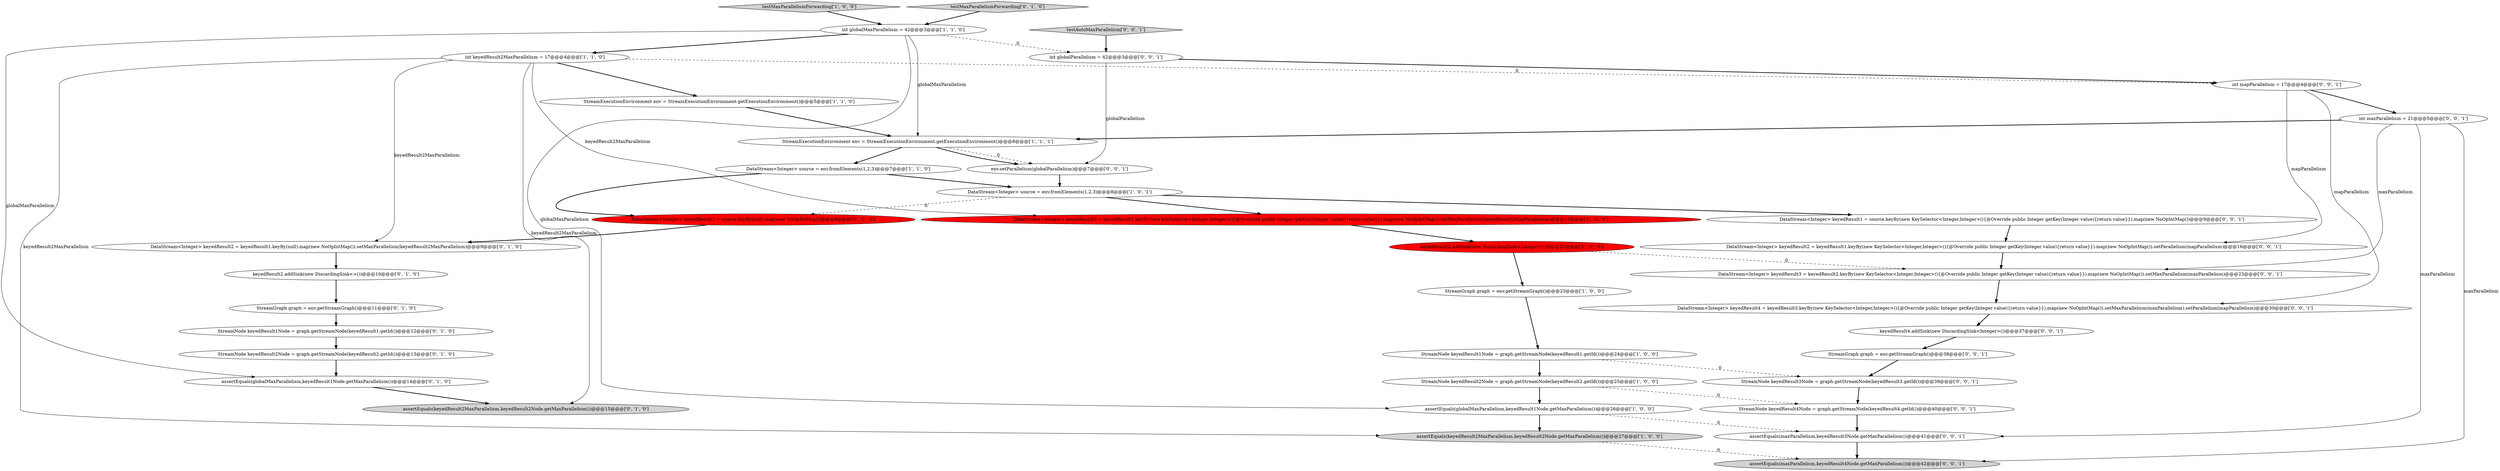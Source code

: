 digraph {
5 [style = filled, label = "StreamExecutionEnvironment env = StreamExecutionEnvironment.getExecutionEnvironment()@@@6@@@['1', '1', '1']", fillcolor = white, shape = ellipse image = "AAA0AAABBB1BBB"];
34 [style = filled, label = "DataStream<Integer> keyedResult1 = source.keyBy(new KeySelector<Integer,Integer>(){@Override public Integer getKey(Integer value){return value}}).map(new NoOpIntMap())@@@9@@@['0', '0', '1']", fillcolor = white, shape = ellipse image = "AAA0AAABBB3BBB"];
1 [style = filled, label = "int keyedResult2MaxParallelism = 17@@@4@@@['1', '1', '0']", fillcolor = white, shape = ellipse image = "AAA0AAABBB1BBB"];
19 [style = filled, label = "assertEquals(keyedResult2MaxParallelism,keyedResult2Node.getMaxParallelism())@@@15@@@['0', '1', '0']", fillcolor = lightgray, shape = ellipse image = "AAA0AAABBB2BBB"];
23 [style = filled, label = "DataStream<Integer> keyedResult4 = keyedResult3.keyBy(new KeySelector<Integer,Integer>(){@Override public Integer getKey(Integer value){return value}}).map(new NoOpIntMap()).setMaxParallelism(maxParallelism).setParallelism(mapParallelism)@@@30@@@['0', '0', '1']", fillcolor = white, shape = ellipse image = "AAA0AAABBB3BBB"];
12 [style = filled, label = "assertEquals(keyedResult2MaxParallelism,keyedResult2Node.getMaxParallelism())@@@27@@@['1', '0', '0']", fillcolor = lightgray, shape = ellipse image = "AAA0AAABBB1BBB"];
14 [style = filled, label = "assertEquals(globalMaxParallelism,keyedResult1Node.getMaxParallelism())@@@14@@@['0', '1', '0']", fillcolor = white, shape = ellipse image = "AAA0AAABBB2BBB"];
6 [style = filled, label = "keyedResult2.addSink(new DiscardingSink<Integer>())@@@22@@@['1', '0', '0']", fillcolor = red, shape = ellipse image = "AAA1AAABBB1BBB"];
11 [style = filled, label = "DataStream<Integer> source = env.fromElements(1,2,3)@@@8@@@['1', '0', '1']", fillcolor = white, shape = ellipse image = "AAA0AAABBB1BBB"];
33 [style = filled, label = "StreamNode keyedResult4Node = graph.getStreamNode(keyedResult4.getId())@@@40@@@['0', '0', '1']", fillcolor = white, shape = ellipse image = "AAA0AAABBB3BBB"];
22 [style = filled, label = "DataStream<Integer> keyedResult2 = keyedResult1.keyBy(null).map(new NoOpIntMap()).setMaxParallelism(keyedResult2MaxParallelism)@@@9@@@['0', '1', '0']", fillcolor = white, shape = ellipse image = "AAA0AAABBB2BBB"];
8 [style = filled, label = "DataStream<Integer> source = env.fromElements(1,2,3)@@@7@@@['1', '1', '0']", fillcolor = white, shape = ellipse image = "AAA0AAABBB1BBB"];
36 [style = filled, label = "assertEquals(maxParallelism,keyedResult4Node.getMaxParallelism())@@@42@@@['0', '0', '1']", fillcolor = lightgray, shape = ellipse image = "AAA0AAABBB3BBB"];
27 [style = filled, label = "StreamNode keyedResult3Node = graph.getStreamNode(keyedResult3.getId())@@@39@@@['0', '0', '1']", fillcolor = white, shape = ellipse image = "AAA0AAABBB3BBB"];
37 [style = filled, label = "DataStream<Integer> keyedResult2 = keyedResult1.keyBy(new KeySelector<Integer,Integer>(){@Override public Integer getKey(Integer value){return value}}).map(new NoOpIntMap()).setParallelism(mapParallelism)@@@16@@@['0', '0', '1']", fillcolor = white, shape = ellipse image = "AAA0AAABBB3BBB"];
17 [style = filled, label = "StreamNode keyedResult1Node = graph.getStreamNode(keyedResult1.getId())@@@12@@@['0', '1', '0']", fillcolor = white, shape = ellipse image = "AAA0AAABBB2BBB"];
21 [style = filled, label = "StreamGraph graph = env.getStreamGraph()@@@11@@@['0', '1', '0']", fillcolor = white, shape = ellipse image = "AAA0AAABBB2BBB"];
26 [style = filled, label = "StreamGraph graph = env.getStreamGraph()@@@38@@@['0', '0', '1']", fillcolor = white, shape = ellipse image = "AAA0AAABBB3BBB"];
30 [style = filled, label = "int globalParallelism = 42@@@3@@@['0', '0', '1']", fillcolor = white, shape = ellipse image = "AAA0AAABBB3BBB"];
24 [style = filled, label = "env.setParallelism(globalParallelism)@@@7@@@['0', '0', '1']", fillcolor = white, shape = ellipse image = "AAA0AAABBB3BBB"];
0 [style = filled, label = "StreamGraph graph = env.getStreamGraph()@@@23@@@['1', '0', '0']", fillcolor = white, shape = ellipse image = "AAA0AAABBB1BBB"];
32 [style = filled, label = "testAutoMaxParallelism['0', '0', '1']", fillcolor = lightgray, shape = diamond image = "AAA0AAABBB3BBB"];
35 [style = filled, label = "keyedResult4.addSink(new DiscardingSink<Integer>())@@@37@@@['0', '0', '1']", fillcolor = white, shape = ellipse image = "AAA0AAABBB3BBB"];
18 [style = filled, label = "DataStream<Integer> keyedResult1 = source.keyBy(null).map(new NoOpIntMap())@@@8@@@['0', '1', '0']", fillcolor = red, shape = ellipse image = "AAA1AAABBB2BBB"];
31 [style = filled, label = "int mapParallelism = 17@@@4@@@['0', '0', '1']", fillcolor = white, shape = ellipse image = "AAA0AAABBB3BBB"];
7 [style = filled, label = "StreamExecutionEnvironment env = StreamExecutionEnvironment.getExecutionEnvironment()@@@5@@@['1', '1', '0']", fillcolor = white, shape = ellipse image = "AAA0AAABBB1BBB"];
2 [style = filled, label = "StreamNode keyedResult1Node = graph.getStreamNode(keyedResult1.getId())@@@24@@@['1', '0', '0']", fillcolor = white, shape = ellipse image = "AAA0AAABBB1BBB"];
3 [style = filled, label = "testMaxParallelismForwarding['1', '0', '0']", fillcolor = lightgray, shape = diamond image = "AAA0AAABBB1BBB"];
25 [style = filled, label = "assertEquals(maxParallelism,keyedResult3Node.getMaxParallelism())@@@41@@@['0', '0', '1']", fillcolor = white, shape = ellipse image = "AAA0AAABBB3BBB"];
16 [style = filled, label = "testMaxParallelismForwarding['0', '1', '0']", fillcolor = lightgray, shape = diamond image = "AAA0AAABBB2BBB"];
29 [style = filled, label = "DataStream<Integer> keyedResult3 = keyedResult2.keyBy(new KeySelector<Integer,Integer>(){@Override public Integer getKey(Integer value){return value}}).map(new NoOpIntMap()).setMaxParallelism(maxParallelism)@@@23@@@['0', '0', '1']", fillcolor = white, shape = ellipse image = "AAA0AAABBB3BBB"];
10 [style = filled, label = "DataStream<Integer> keyedResult2 = keyedResult1.keyBy(new KeySelector<Integer,Integer>(){@Override public Integer getKey(Integer value){return value}}).map(new NoOpIntMap()).setMaxParallelism(keyedResult2MaxParallelism)@@@15@@@['1', '0', '0']", fillcolor = red, shape = ellipse image = "AAA1AAABBB1BBB"];
28 [style = filled, label = "int maxParallelism = 21@@@5@@@['0', '0', '1']", fillcolor = white, shape = ellipse image = "AAA0AAABBB3BBB"];
20 [style = filled, label = "keyedResult2.addSink(new DiscardingSink<>())@@@10@@@['0', '1', '0']", fillcolor = white, shape = ellipse image = "AAA0AAABBB2BBB"];
15 [style = filled, label = "StreamNode keyedResult2Node = graph.getStreamNode(keyedResult2.getId())@@@13@@@['0', '1', '0']", fillcolor = white, shape = ellipse image = "AAA0AAABBB2BBB"];
13 [style = filled, label = "StreamNode keyedResult2Node = graph.getStreamNode(keyedResult2.getId())@@@25@@@['1', '0', '0']", fillcolor = white, shape = ellipse image = "AAA0AAABBB1BBB"];
4 [style = filled, label = "assertEquals(globalMaxParallelism,keyedResult1Node.getMaxParallelism())@@@26@@@['1', '0', '0']", fillcolor = white, shape = ellipse image = "AAA0AAABBB1BBB"];
9 [style = filled, label = "int globalMaxParallelism = 42@@@3@@@['1', '1', '0']", fillcolor = white, shape = ellipse image = "AAA0AAABBB1BBB"];
5->8 [style = bold, label=""];
1->19 [style = solid, label="keyedResult2MaxParallelism"];
28->5 [style = bold, label=""];
15->14 [style = bold, label=""];
28->25 [style = solid, label="maxParallelism"];
8->18 [style = bold, label=""];
25->36 [style = bold, label=""];
1->31 [style = dashed, label="0"];
0->2 [style = bold, label=""];
5->24 [style = dashed, label="0"];
2->27 [style = dashed, label="0"];
37->29 [style = bold, label=""];
31->37 [style = solid, label="mapParallelism"];
31->23 [style = solid, label="mapParallelism"];
14->19 [style = bold, label=""];
9->5 [style = solid, label="globalMaxParallelism"];
6->0 [style = bold, label=""];
1->22 [style = solid, label="keyedResult2MaxParallelism"];
28->36 [style = solid, label="maxParallelism"];
29->23 [style = bold, label=""];
30->24 [style = solid, label="globalParallelism"];
28->29 [style = solid, label="maxParallelism"];
32->30 [style = bold, label=""];
1->12 [style = solid, label="keyedResult2MaxParallelism"];
1->7 [style = bold, label=""];
10->6 [style = bold, label=""];
1->10 [style = solid, label="keyedResult2MaxParallelism"];
2->13 [style = bold, label=""];
20->21 [style = bold, label=""];
23->35 [style = bold, label=""];
3->9 [style = bold, label=""];
4->25 [style = dashed, label="0"];
26->27 [style = bold, label=""];
7->5 [style = bold, label=""];
18->22 [style = bold, label=""];
11->34 [style = bold, label=""];
6->29 [style = dashed, label="0"];
22->20 [style = bold, label=""];
34->37 [style = bold, label=""];
33->25 [style = bold, label=""];
12->36 [style = dashed, label="0"];
11->10 [style = bold, label=""];
30->31 [style = bold, label=""];
24->11 [style = bold, label=""];
5->24 [style = bold, label=""];
11->18 [style = dashed, label="0"];
9->14 [style = solid, label="globalMaxParallelism"];
17->15 [style = bold, label=""];
9->4 [style = solid, label="globalMaxParallelism"];
4->12 [style = bold, label=""];
13->33 [style = dashed, label="0"];
27->33 [style = bold, label=""];
31->28 [style = bold, label=""];
9->1 [style = bold, label=""];
8->11 [style = bold, label=""];
21->17 [style = bold, label=""];
35->26 [style = bold, label=""];
16->9 [style = bold, label=""];
9->30 [style = dashed, label="0"];
13->4 [style = bold, label=""];
}
